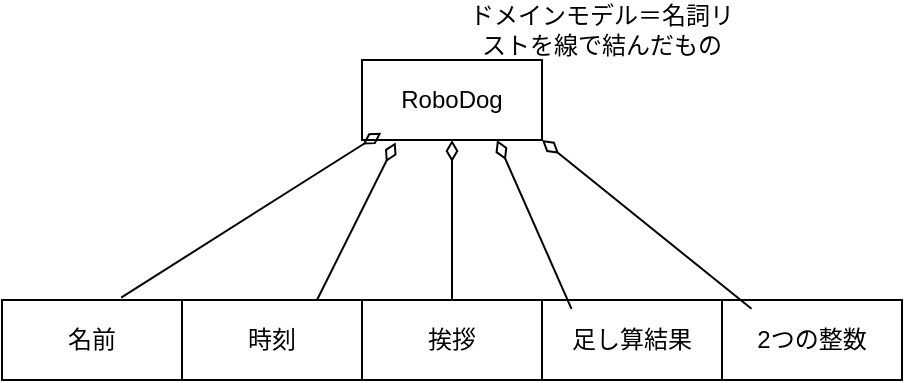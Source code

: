 <mxfile version="28.2.1">
  <diagram id="4v0Czf7GwnOL494cCDRl" name="ページ1">
    <mxGraphModel dx="1034" dy="570" grid="1" gridSize="10" guides="1" tooltips="1" connect="1" arrows="1" fold="1" page="1" pageScale="1" pageWidth="827" pageHeight="1169" math="0" shadow="0">
      <root>
        <mxCell id="0" />
        <mxCell id="1" parent="0" />
        <mxCell id="Ldtqs2EkzN1oGeuTZgkQ-2" value="名前" style="rounded=0;whiteSpace=wrap;html=1;" vertex="1" parent="1">
          <mxGeometry y="160" width="90" height="40" as="geometry" />
        </mxCell>
        <mxCell id="Ldtqs2EkzN1oGeuTZgkQ-3" value="時刻" style="rounded=0;whiteSpace=wrap;html=1;" vertex="1" parent="1">
          <mxGeometry x="90" y="160" width="90" height="40" as="geometry" />
        </mxCell>
        <mxCell id="Ldtqs2EkzN1oGeuTZgkQ-4" value="RoboDog" style="rounded=0;whiteSpace=wrap;html=1;" vertex="1" parent="1">
          <mxGeometry x="180" y="40" width="90" height="40" as="geometry" />
        </mxCell>
        <mxCell id="Ldtqs2EkzN1oGeuTZgkQ-5" value="挨拶" style="rounded=0;whiteSpace=wrap;html=1;" vertex="1" parent="1">
          <mxGeometry x="180" y="160" width="90" height="40" as="geometry" />
        </mxCell>
        <mxCell id="Ldtqs2EkzN1oGeuTZgkQ-6" value="" style="endArrow=diamondThin;html=1;rounded=0;endFill=0;strokeWidth=1;entryX=0.107;entryY=0.91;entryDx=0;entryDy=0;exitX=0.662;exitY=-0.03;exitDx=0;exitDy=0;exitPerimeter=0;endSize=8;entryPerimeter=0;" edge="1" parent="1" source="Ldtqs2EkzN1oGeuTZgkQ-2" target="Ldtqs2EkzN1oGeuTZgkQ-4">
          <mxGeometry width="50" height="50" relative="1" as="geometry">
            <mxPoint x="70" y="150" as="sourcePoint" />
            <mxPoint x="120" y="100" as="targetPoint" />
          </mxGeometry>
        </mxCell>
        <mxCell id="Ldtqs2EkzN1oGeuTZgkQ-7" value="" style="endArrow=diamondThin;html=1;rounded=0;endFill=0;strokeWidth=1;entryX=0.5;entryY=1;entryDx=0;entryDy=0;exitX=0.5;exitY=0;exitDx=0;exitDy=0;endSize=8;" edge="1" parent="1" source="Ldtqs2EkzN1oGeuTZgkQ-5" target="Ldtqs2EkzN1oGeuTZgkQ-4">
          <mxGeometry width="50" height="50" relative="1" as="geometry">
            <mxPoint x="520" y="193" as="sourcePoint" />
            <mxPoint x="580" y="110" as="targetPoint" />
          </mxGeometry>
        </mxCell>
        <mxCell id="Ldtqs2EkzN1oGeuTZgkQ-8" value="" style="endArrow=diamondThin;html=1;rounded=0;endFill=0;strokeWidth=1;entryX=0.187;entryY=1.03;entryDx=0;entryDy=0;endSize=8;entryPerimeter=0;exitX=0.75;exitY=0;exitDx=0;exitDy=0;" edge="1" parent="1" source="Ldtqs2EkzN1oGeuTZgkQ-3" target="Ldtqs2EkzN1oGeuTZgkQ-4">
          <mxGeometry width="50" height="50" relative="1" as="geometry">
            <mxPoint x="160" y="150" as="sourcePoint" />
            <mxPoint x="430" y="190" as="targetPoint" />
          </mxGeometry>
        </mxCell>
        <mxCell id="Ldtqs2EkzN1oGeuTZgkQ-10" value="足し算結果" style="rounded=0;whiteSpace=wrap;html=1;" vertex="1" parent="1">
          <mxGeometry x="270" y="160" width="90" height="40" as="geometry" />
        </mxCell>
        <mxCell id="Ldtqs2EkzN1oGeuTZgkQ-11" value="" style="endArrow=diamondThin;html=1;rounded=0;endFill=0;strokeWidth=1;entryX=0.75;entryY=1;entryDx=0;entryDy=0;exitX=0.164;exitY=0.11;exitDx=0;exitDy=0;exitPerimeter=0;endSize=8;" edge="1" parent="1" source="Ldtqs2EkzN1oGeuTZgkQ-10" target="Ldtqs2EkzN1oGeuTZgkQ-4">
          <mxGeometry width="50" height="50" relative="1" as="geometry">
            <mxPoint x="712" y="381" as="sourcePoint" />
            <mxPoint x="360" y="270" as="targetPoint" />
          </mxGeometry>
        </mxCell>
        <mxCell id="Ldtqs2EkzN1oGeuTZgkQ-12" value="2つの整数" style="rounded=0;whiteSpace=wrap;html=1;" vertex="1" parent="1">
          <mxGeometry x="360" y="160" width="90" height="40" as="geometry" />
        </mxCell>
        <mxCell id="Ldtqs2EkzN1oGeuTZgkQ-13" value="" style="endArrow=diamondThin;html=1;rounded=0;endFill=0;strokeWidth=1;entryX=1;entryY=1;entryDx=0;entryDy=0;exitX=0.164;exitY=0.11;exitDx=0;exitDy=0;exitPerimeter=0;endSize=8;" edge="1" parent="1" source="Ldtqs2EkzN1oGeuTZgkQ-12" target="Ldtqs2EkzN1oGeuTZgkQ-4">
          <mxGeometry width="50" height="50" relative="1" as="geometry">
            <mxPoint x="772" y="241" as="sourcePoint" />
            <mxPoint x="420" y="130" as="targetPoint" />
          </mxGeometry>
        </mxCell>
        <mxCell id="Ldtqs2EkzN1oGeuTZgkQ-14" value="ドメインモデル＝名詞リストを線で結んだもの" style="text;html=1;align=center;verticalAlign=middle;whiteSpace=wrap;rounded=0;" vertex="1" parent="1">
          <mxGeometry x="230" y="10" width="140" height="30" as="geometry" />
        </mxCell>
      </root>
    </mxGraphModel>
  </diagram>
</mxfile>
